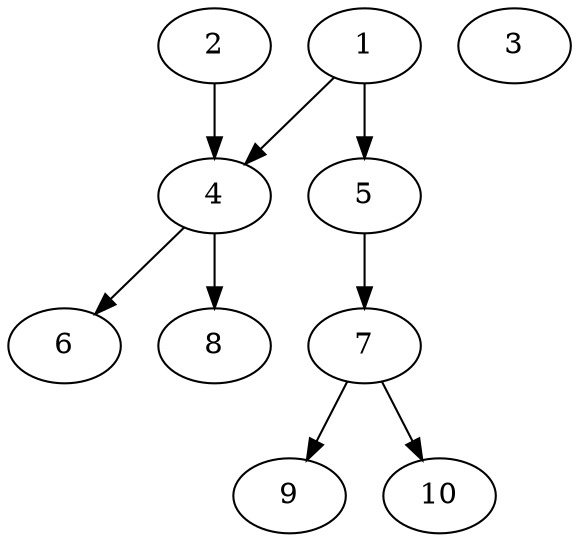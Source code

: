 // DAG automatically generated by daggen at Thu Oct  3 13:58:05 2019
// ./daggen --dot -n 10 --ccr 0.4 --fat 0.5 --regular 0.9 --density 0.5 --mindata 5242880 --maxdata 52428800 
digraph G {
  1 [size="34652160", alpha="0.03", expect_size="13860864"] 
  1 -> 4 [size ="13860864"]
  1 -> 5 [size ="13860864"]
  2 [size="122030080", alpha="0.13", expect_size="48812032"] 
  2 -> 4 [size ="48812032"]
  3 [size="105338880", alpha="0.17", expect_size="42135552"] 
  4 [size="96775680", alpha="0.15", expect_size="38710272"] 
  4 -> 6 [size ="38710272"]
  4 -> 8 [size ="38710272"]
  5 [size="21726720", alpha="0.15", expect_size="8690688"] 
  5 -> 7 [size ="8690688"]
  6 [size="70735360", alpha="0.06", expect_size="28294144"] 
  7 [size="41879040", alpha="0.04", expect_size="16751616"] 
  7 -> 9 [size ="16751616"]
  7 -> 10 [size ="16751616"]
  8 [size="15528960", alpha="0.09", expect_size="6211584"] 
  9 [size="50168320", alpha="0.10", expect_size="20067328"] 
  10 [size="41623040", alpha="0.07", expect_size="16649216"] 
}
